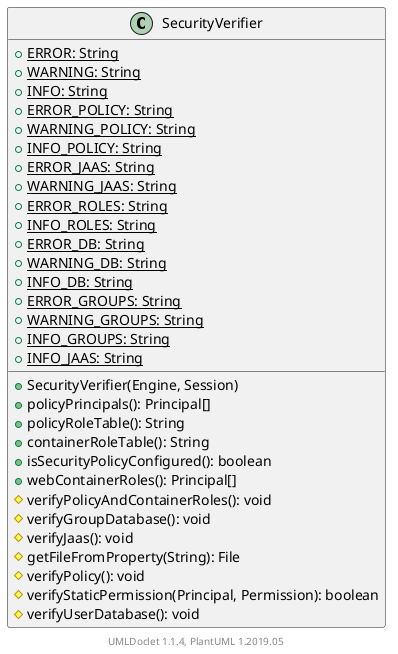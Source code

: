 @startuml

    class SecurityVerifier [[SecurityVerifier.html]] {
        {static} +ERROR: String
        {static} +WARNING: String
        {static} +INFO: String
        {static} +ERROR_POLICY: String
        {static} +WARNING_POLICY: String
        {static} +INFO_POLICY: String
        {static} +ERROR_JAAS: String
        {static} +WARNING_JAAS: String
        {static} +ERROR_ROLES: String
        {static} +INFO_ROLES: String
        {static} +ERROR_DB: String
        {static} +WARNING_DB: String
        {static} +INFO_DB: String
        {static} +ERROR_GROUPS: String
        {static} +WARNING_GROUPS: String
        {static} +INFO_GROUPS: String
        {static} +INFO_JAAS: String
        +SecurityVerifier(Engine, Session)
        +policyPrincipals(): Principal[]
        +policyRoleTable(): String
        +containerRoleTable(): String
        +isSecurityPolicyConfigured(): boolean
        +webContainerRoles(): Principal[]
        #verifyPolicyAndContainerRoles(): void
        #verifyGroupDatabase(): void
        #verifyJaas(): void
        #getFileFromProperty(String): File
        #verifyPolicy(): void
        #verifyStaticPermission(Principal, Permission): boolean
        #verifyUserDatabase(): void
    }


    center footer UMLDoclet 1.1.4, PlantUML 1.2019.05
@enduml
